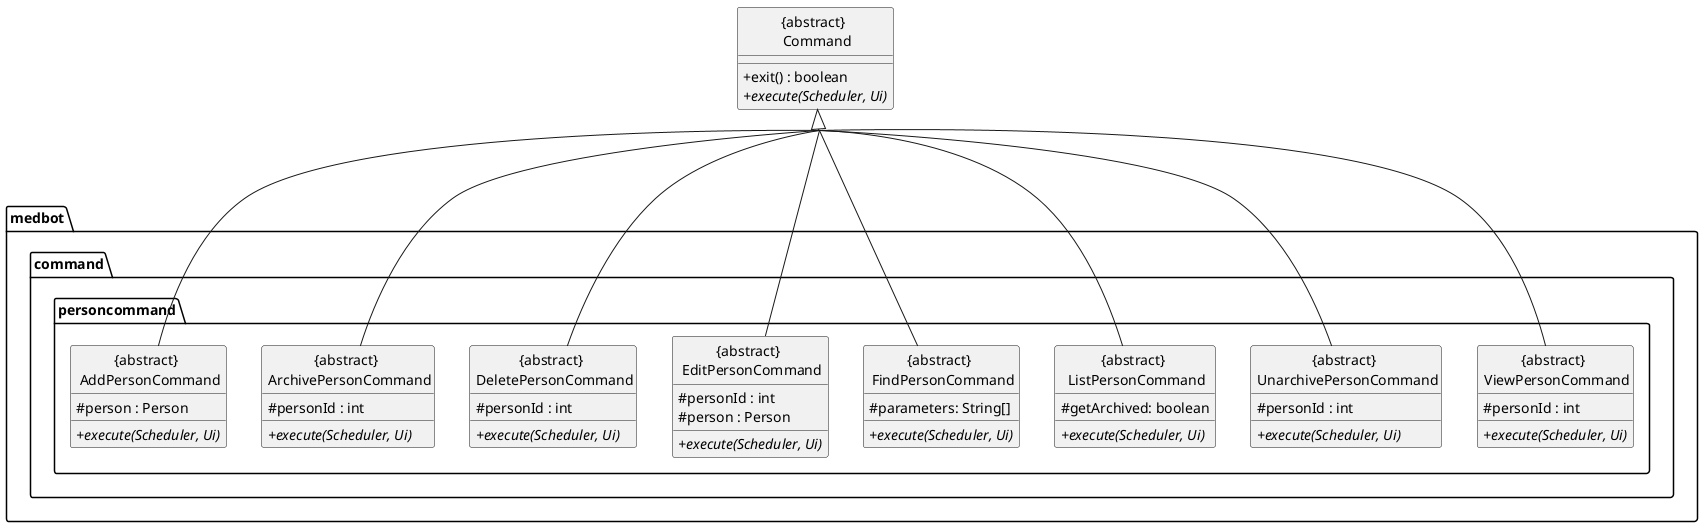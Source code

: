 @startuml

hide circle
skinparam classAttributeIconSize 0

skinparam groupInheritance 6

class "{abstract} \n Command"{
    + exit() : boolean
    + {abstract} execute(Scheduler, Ui)
}


package medbot.command.personcommand {
class "{abstract} \n AddPersonCommand"{
    # person : Person
    + {abstract} execute(Scheduler, Ui)
}


class "{abstract} \n ArchivePersonCommand"{
    # personId : int
    + {abstract} execute(Scheduler, Ui)
}

class "{abstract} \n DeletePersonCommand"{
    # personId : int
    + {abstract} execute(Scheduler, Ui)
}


class "{abstract} \n EditPersonCommand"{
    # personId : int
    # person : Person
    + {abstract} execute(Scheduler, Ui)
}

class "{abstract} \n FindPersonCommand"{
    # parameters: String[]
    + {abstract} execute(Scheduler, Ui)
}

class "{abstract} \n ListPersonCommand"{
    # getArchived: boolean
    + {abstract} execute(Scheduler, Ui)
}

class "{abstract} \n UnarchivePersonCommand"{
    # personId : int
    + {abstract} execute(Scheduler, Ui)
}

class "{abstract} \n ViewPersonCommand"{
    # personId : int
    + {abstract} execute(Scheduler, Ui)
}
"{abstract} \n Command" <|--- "{abstract} \n AddPersonCommand"
"{abstract} \n Command" <|--- "{abstract} \n EditPersonCommand"
"{abstract} \n Command" <|--- "{abstract} \n ArchivePersonCommand"
"{abstract} \n Command" <|--- "{abstract} \n UnarchivePersonCommand"
"{abstract} \n Command" <|--- "{abstract} \n DeletePersonCommand"
"{abstract} \n Command" <|--- "{abstract} \n ListPersonCommand"
"{abstract} \n Command" <|--- "{abstract} \n FindPersonCommand"
"{abstract} \n Command" <|--- "{abstract} \n ViewPersonCommand"
}


@enduml